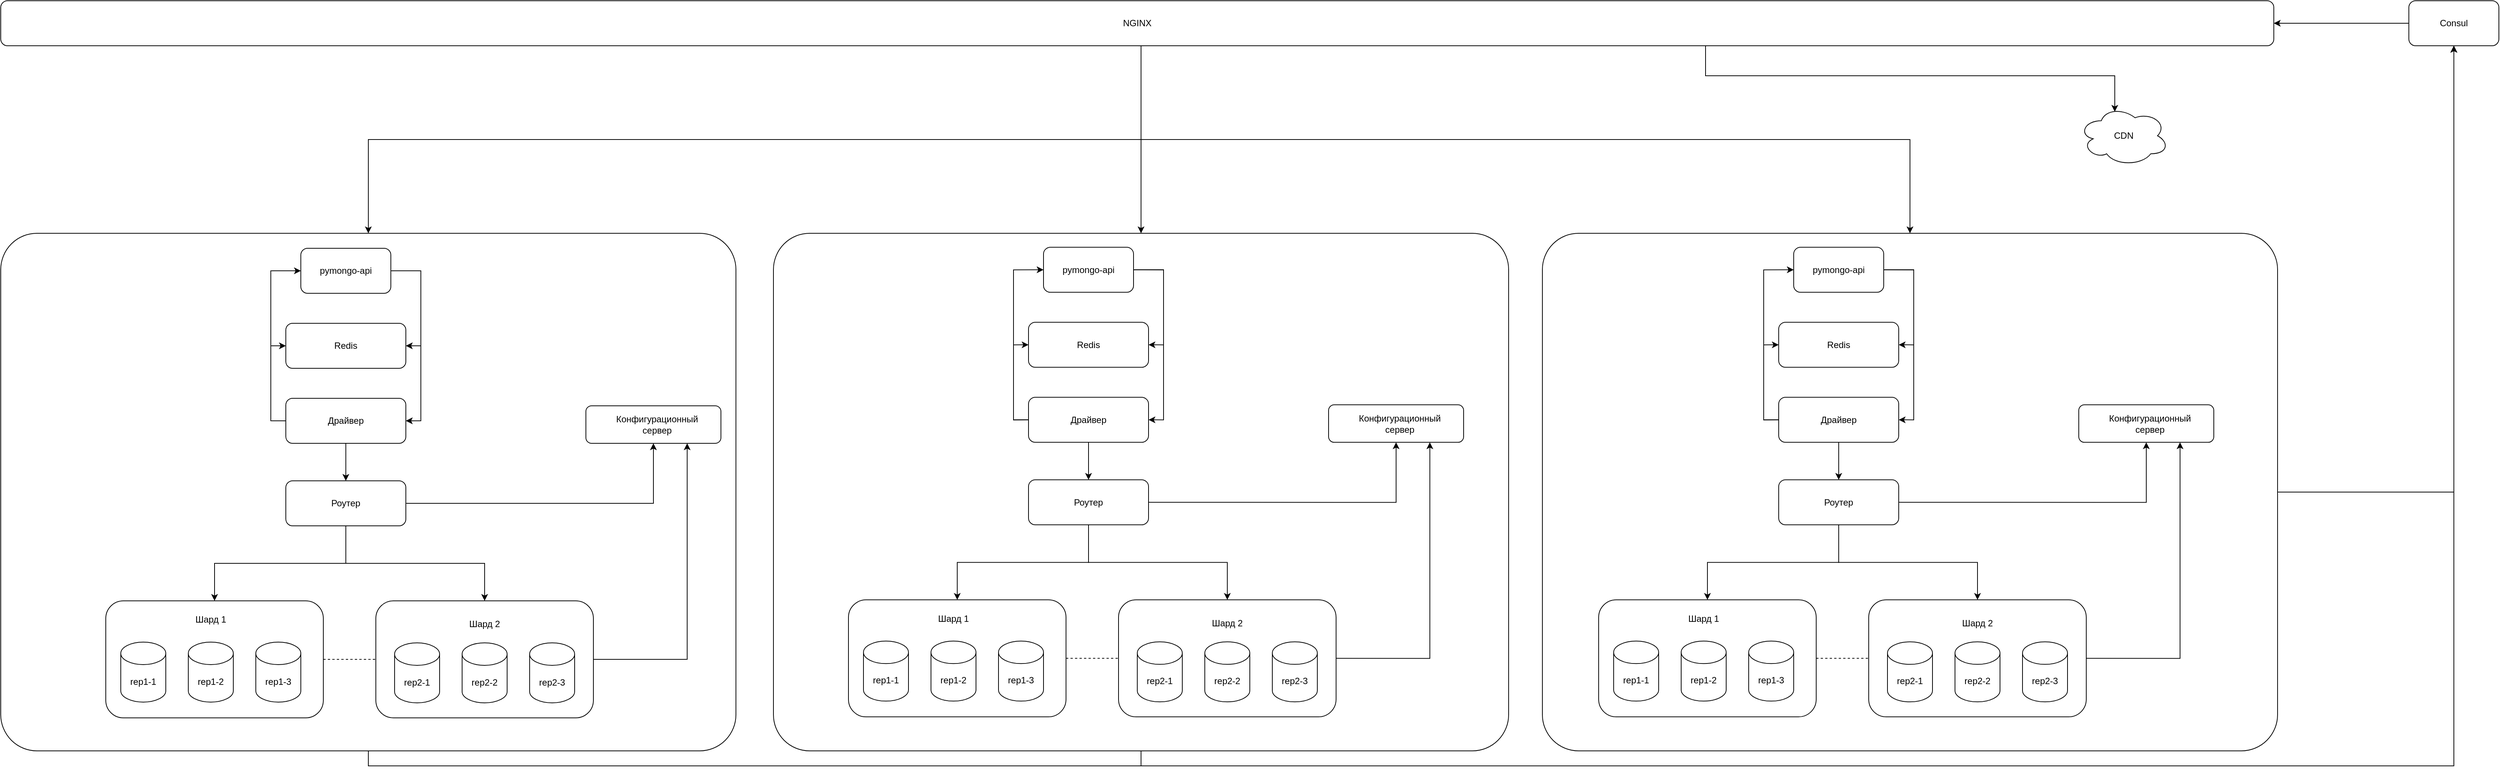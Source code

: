 <mxfile version="24.8.6">
  <diagram name="Page-1" id="-H_mtQnk-PTXWXPvYvuk">
    <mxGraphModel dx="2811" dy="3497" grid="1" gridSize="10" guides="1" tooltips="1" connect="1" arrows="1" fold="1" page="1" pageScale="1" pageWidth="1169" pageHeight="827" math="0" shadow="0">
      <root>
        <mxCell id="0" />
        <mxCell id="1" parent="0" />
        <mxCell id="xBYyoejkZ6WSIW9SMxC4-131" style="edgeStyle=orthogonalEdgeStyle;rounded=0;orthogonalLoop=1;jettySize=auto;html=1;exitX=1;exitY=0.5;exitDx=0;exitDy=0;entryX=0.5;entryY=1;entryDx=0;entryDy=0;" edge="1" parent="1" source="xBYyoejkZ6WSIW9SMxC4-130" target="xBYyoejkZ6WSIW9SMxC4-31">
          <mxGeometry relative="1" as="geometry">
            <mxPoint x="4690" y="-510" as="targetPoint" />
          </mxGeometry>
        </mxCell>
        <mxCell id="xBYyoejkZ6WSIW9SMxC4-130" value="" style="rounded=1;whiteSpace=wrap;html=1;arcSize=7;" vertex="1" parent="1">
          <mxGeometry x="3475" y="-270" width="980" height="690" as="geometry" />
        </mxCell>
        <mxCell id="xBYyoejkZ6WSIW9SMxC4-132" style="edgeStyle=orthogonalEdgeStyle;rounded=0;orthogonalLoop=1;jettySize=auto;html=1;exitX=0.5;exitY=1;exitDx=0;exitDy=0;entryX=0.5;entryY=1;entryDx=0;entryDy=0;" edge="1" parent="1" source="xBYyoejkZ6WSIW9SMxC4-129" target="xBYyoejkZ6WSIW9SMxC4-31">
          <mxGeometry relative="1" as="geometry" />
        </mxCell>
        <mxCell id="xBYyoejkZ6WSIW9SMxC4-129" value="" style="rounded=1;whiteSpace=wrap;html=1;arcSize=7;" vertex="1" parent="1">
          <mxGeometry x="2450" y="-270" width="980" height="690" as="geometry" />
        </mxCell>
        <mxCell id="xBYyoejkZ6WSIW9SMxC4-133" style="edgeStyle=orthogonalEdgeStyle;rounded=0;orthogonalLoop=1;jettySize=auto;html=1;exitX=0.5;exitY=1;exitDx=0;exitDy=0;entryX=0.5;entryY=1;entryDx=0;entryDy=0;" edge="1" parent="1" source="xBYyoejkZ6WSIW9SMxC4-128" target="xBYyoejkZ6WSIW9SMxC4-31">
          <mxGeometry relative="1" as="geometry" />
        </mxCell>
        <mxCell id="xBYyoejkZ6WSIW9SMxC4-128" value="" style="rounded=1;whiteSpace=wrap;html=1;arcSize=7;" vertex="1" parent="1">
          <mxGeometry x="1420" y="-270" width="980" height="690" as="geometry" />
        </mxCell>
        <mxCell id="xBYyoejkZ6WSIW9SMxC4-10" style="edgeStyle=orthogonalEdgeStyle;rounded=0;orthogonalLoop=1;jettySize=auto;html=1;exitX=0.5;exitY=1;exitDx=0;exitDy=0;entryX=0.5;entryY=0;entryDx=0;entryDy=0;" edge="1" parent="1" source="gOR8fibHV_1EOdablUQe-8" target="gOR8fibHV_1EOdablUQe-16">
          <mxGeometry relative="1" as="geometry" />
        </mxCell>
        <mxCell id="xBYyoejkZ6WSIW9SMxC4-14" style="edgeStyle=orthogonalEdgeStyle;rounded=0;orthogonalLoop=1;jettySize=auto;html=1;exitX=1;exitY=0.5;exitDx=0;exitDy=0;entryX=0.5;entryY=1;entryDx=0;entryDy=0;" edge="1" parent="1" source="gOR8fibHV_1EOdablUQe-8" target="gOR8fibHV_1EOdablUQe-10">
          <mxGeometry relative="1" as="geometry" />
        </mxCell>
        <mxCell id="gOR8fibHV_1EOdablUQe-8" value="" style="rounded=1;whiteSpace=wrap;html=1;" parent="1" vertex="1">
          <mxGeometry x="1800" y="60" width="160" height="60" as="geometry" />
        </mxCell>
        <mxCell id="gOR8fibHV_1EOdablUQe-9" value="Роутер" style="text;html=1;align=center;verticalAlign=middle;whiteSpace=wrap;rounded=0;" parent="1" vertex="1">
          <mxGeometry x="1850" y="75" width="60" height="30" as="geometry" />
        </mxCell>
        <mxCell id="gOR8fibHV_1EOdablUQe-10" value="" style="rounded=1;whiteSpace=wrap;html=1;" parent="1" vertex="1">
          <mxGeometry x="2200" y="-40" width="180" height="50" as="geometry" />
        </mxCell>
        <mxCell id="xBYyoejkZ6WSIW9SMxC4-16" style="edgeStyle=orthogonalEdgeStyle;rounded=0;orthogonalLoop=1;jettySize=auto;html=1;exitX=1;exitY=0.5;exitDx=0;exitDy=0;entryX=0;entryY=0.5;entryDx=0;entryDy=0;dashed=1;endArrow=none;endFill=0;" edge="1" parent="1" source="gOR8fibHV_1EOdablUQe-16" target="gOR8fibHV_1EOdablUQe-19">
          <mxGeometry relative="1" as="geometry" />
        </mxCell>
        <mxCell id="gOR8fibHV_1EOdablUQe-16" value="" style="rounded=1;whiteSpace=wrap;html=1;" parent="1" vertex="1">
          <mxGeometry x="1560" y="220" width="290" height="156" as="geometry" />
        </mxCell>
        <mxCell id="gOR8fibHV_1EOdablUQe-14" value="Конфигурационный&lt;div&gt;сервер&lt;/div&gt;" style="text;html=1;align=center;verticalAlign=middle;whiteSpace=wrap;rounded=0;" parent="1" vertex="1">
          <mxGeometry x="2185" y="-30" width="220" height="30" as="geometry" />
        </mxCell>
        <mxCell id="gOR8fibHV_1EOdablUQe-15" value="rep1-1" style="shape=cylinder3;whiteSpace=wrap;html=1;boundedLbl=1;backgroundOutline=1;size=15;" parent="1" vertex="1">
          <mxGeometry x="1580" y="275" width="60" height="80" as="geometry" />
        </mxCell>
        <mxCell id="gOR8fibHV_1EOdablUQe-17" value="rep1-2" style="shape=cylinder3;whiteSpace=wrap;html=1;boundedLbl=1;backgroundOutline=1;size=15;" parent="1" vertex="1">
          <mxGeometry x="1670" y="275" width="60" height="80" as="geometry" />
        </mxCell>
        <mxCell id="gOR8fibHV_1EOdablUQe-18" value="rep1-3" style="shape=cylinder3;whiteSpace=wrap;html=1;boundedLbl=1;backgroundOutline=1;size=15;" parent="1" vertex="1">
          <mxGeometry x="1760" y="275" width="60" height="80" as="geometry" />
        </mxCell>
        <mxCell id="xBYyoejkZ6WSIW9SMxC4-15" style="edgeStyle=orthogonalEdgeStyle;rounded=0;orthogonalLoop=1;jettySize=auto;html=1;exitX=1;exitY=0.5;exitDx=0;exitDy=0;entryX=0.75;entryY=1;entryDx=0;entryDy=0;" edge="1" parent="1" source="gOR8fibHV_1EOdablUQe-19" target="gOR8fibHV_1EOdablUQe-10">
          <mxGeometry relative="1" as="geometry">
            <mxPoint x="2490" y="50" as="targetPoint" />
          </mxGeometry>
        </mxCell>
        <mxCell id="gOR8fibHV_1EOdablUQe-19" value="" style="rounded=1;whiteSpace=wrap;html=1;" parent="1" vertex="1">
          <mxGeometry x="1920" y="220" width="290" height="156" as="geometry" />
        </mxCell>
        <mxCell id="gOR8fibHV_1EOdablUQe-20" value="rep2-1" style="shape=cylinder3;whiteSpace=wrap;html=1;boundedLbl=1;backgroundOutline=1;size=15;" parent="1" vertex="1">
          <mxGeometry x="1945" y="276" width="60" height="80" as="geometry" />
        </mxCell>
        <mxCell id="gOR8fibHV_1EOdablUQe-21" value="rep2-2" style="shape=cylinder3;whiteSpace=wrap;html=1;boundedLbl=1;backgroundOutline=1;size=15;" parent="1" vertex="1">
          <mxGeometry x="2035" y="276" width="60" height="80" as="geometry" />
        </mxCell>
        <mxCell id="gOR8fibHV_1EOdablUQe-22" value="rep2-3" style="shape=cylinder3;whiteSpace=wrap;html=1;boundedLbl=1;backgroundOutline=1;size=15;" parent="1" vertex="1">
          <mxGeometry x="2125" y="276" width="60" height="80" as="geometry" />
        </mxCell>
        <mxCell id="gOR8fibHV_1EOdablUQe-23" value="Шард 1" style="text;html=1;align=center;verticalAlign=middle;whiteSpace=wrap;rounded=0;" parent="1" vertex="1">
          <mxGeometry x="1590" y="230" width="220" height="30" as="geometry" />
        </mxCell>
        <mxCell id="gOR8fibHV_1EOdablUQe-25" style="edgeStyle=orthogonalEdgeStyle;rounded=0;orthogonalLoop=1;jettySize=auto;html=1;exitX=0.5;exitY=1;exitDx=0;exitDy=0;" parent="1" source="gOR8fibHV_1EOdablUQe-19" target="gOR8fibHV_1EOdablUQe-19" edge="1">
          <mxGeometry relative="1" as="geometry" />
        </mxCell>
        <mxCell id="gOR8fibHV_1EOdablUQe-26" value="Шард 2" style="text;html=1;align=center;verticalAlign=middle;whiteSpace=wrap;rounded=0;" parent="1" vertex="1">
          <mxGeometry x="1955" y="236" width="220" height="30" as="geometry" />
        </mxCell>
        <mxCell id="xBYyoejkZ6WSIW9SMxC4-6" style="edgeStyle=orthogonalEdgeStyle;rounded=0;orthogonalLoop=1;jettySize=auto;html=1;exitX=0.5;exitY=1;exitDx=0;exitDy=0;" edge="1" parent="1" source="gOR8fibHV_1EOdablUQe-8" target="gOR8fibHV_1EOdablUQe-8">
          <mxGeometry relative="1" as="geometry" />
        </mxCell>
        <mxCell id="xBYyoejkZ6WSIW9SMxC4-13" style="edgeStyle=orthogonalEdgeStyle;rounded=0;orthogonalLoop=1;jettySize=auto;html=1;exitX=0.5;exitY=1;exitDx=0;exitDy=0;entryX=0.5;entryY=0;entryDx=0;entryDy=0;" edge="1" parent="1" source="xBYyoejkZ6WSIW9SMxC4-7" target="gOR8fibHV_1EOdablUQe-8">
          <mxGeometry relative="1" as="geometry" />
        </mxCell>
        <mxCell id="xBYyoejkZ6WSIW9SMxC4-28" style="edgeStyle=orthogonalEdgeStyle;rounded=0;orthogonalLoop=1;jettySize=auto;html=1;exitX=0;exitY=0.5;exitDx=0;exitDy=0;entryX=0;entryY=0.5;entryDx=0;entryDy=0;" edge="1" parent="1" source="xBYyoejkZ6WSIW9SMxC4-7" target="xBYyoejkZ6WSIW9SMxC4-17">
          <mxGeometry relative="1" as="geometry" />
        </mxCell>
        <mxCell id="xBYyoejkZ6WSIW9SMxC4-29" style="edgeStyle=orthogonalEdgeStyle;rounded=0;orthogonalLoop=1;jettySize=auto;html=1;exitX=0;exitY=0.5;exitDx=0;exitDy=0;entryX=0;entryY=0.5;entryDx=0;entryDy=0;" edge="1" parent="1" source="xBYyoejkZ6WSIW9SMxC4-7" target="xBYyoejkZ6WSIW9SMxC4-19">
          <mxGeometry relative="1" as="geometry" />
        </mxCell>
        <mxCell id="xBYyoejkZ6WSIW9SMxC4-7" value="" style="rounded=1;whiteSpace=wrap;html=1;" vertex="1" parent="1">
          <mxGeometry x="1800" y="-50" width="160" height="60" as="geometry" />
        </mxCell>
        <mxCell id="xBYyoejkZ6WSIW9SMxC4-8" value="Драйвер" style="text;html=1;align=center;verticalAlign=middle;whiteSpace=wrap;rounded=0;" vertex="1" parent="1">
          <mxGeometry x="1850" y="-35" width="60" height="30" as="geometry" />
        </mxCell>
        <mxCell id="xBYyoejkZ6WSIW9SMxC4-9" style="edgeStyle=orthogonalEdgeStyle;rounded=0;orthogonalLoop=1;jettySize=auto;html=1;exitX=0.5;exitY=1;exitDx=0;exitDy=0;" edge="1" parent="1" source="xBYyoejkZ6WSIW9SMxC4-7" target="xBYyoejkZ6WSIW9SMxC4-7">
          <mxGeometry relative="1" as="geometry" />
        </mxCell>
        <mxCell id="xBYyoejkZ6WSIW9SMxC4-12" style="edgeStyle=orthogonalEdgeStyle;rounded=0;orthogonalLoop=1;jettySize=auto;html=1;exitX=0.5;exitY=1;exitDx=0;exitDy=0;entryX=0.5;entryY=0;entryDx=0;entryDy=0;" edge="1" parent="1" source="gOR8fibHV_1EOdablUQe-8" target="gOR8fibHV_1EOdablUQe-19">
          <mxGeometry relative="1" as="geometry" />
        </mxCell>
        <mxCell id="xBYyoejkZ6WSIW9SMxC4-17" value="" style="rounded=1;whiteSpace=wrap;html=1;" vertex="1" parent="1">
          <mxGeometry x="1800" y="-150" width="160" height="60" as="geometry" />
        </mxCell>
        <mxCell id="xBYyoejkZ6WSIW9SMxC4-18" value="Redis" style="text;html=1;align=center;verticalAlign=middle;whiteSpace=wrap;rounded=0;" vertex="1" parent="1">
          <mxGeometry x="1850" y="-135" width="60" height="30" as="geometry" />
        </mxCell>
        <mxCell id="xBYyoejkZ6WSIW9SMxC4-26" style="edgeStyle=orthogonalEdgeStyle;rounded=0;orthogonalLoop=1;jettySize=auto;html=1;exitX=1;exitY=0.5;exitDx=0;exitDy=0;entryX=1;entryY=0.5;entryDx=0;entryDy=0;" edge="1" parent="1" source="xBYyoejkZ6WSIW9SMxC4-19" target="xBYyoejkZ6WSIW9SMxC4-17">
          <mxGeometry relative="1" as="geometry" />
        </mxCell>
        <mxCell id="xBYyoejkZ6WSIW9SMxC4-27" style="edgeStyle=orthogonalEdgeStyle;rounded=0;orthogonalLoop=1;jettySize=auto;html=1;exitX=1;exitY=0.25;exitDx=0;exitDy=0;entryX=1;entryY=0.5;entryDx=0;entryDy=0;" edge="1" parent="1" source="xBYyoejkZ6WSIW9SMxC4-19" target="xBYyoejkZ6WSIW9SMxC4-7">
          <mxGeometry relative="1" as="geometry">
            <Array as="points">
              <mxPoint x="1940" y="-220" />
              <mxPoint x="1980" y="-220" />
              <mxPoint x="1980" y="-20" />
            </Array>
          </mxGeometry>
        </mxCell>
        <mxCell id="xBYyoejkZ6WSIW9SMxC4-19" value="pymongo-api" style="rounded=1;whiteSpace=wrap;html=1;" vertex="1" parent="1">
          <mxGeometry x="1820" y="-250" width="120" height="60" as="geometry" />
        </mxCell>
        <mxCell id="xBYyoejkZ6WSIW9SMxC4-134" style="edgeStyle=orthogonalEdgeStyle;rounded=0;orthogonalLoop=1;jettySize=auto;html=1;exitX=0.502;exitY=0.977;exitDx=0;exitDy=0;entryX=0.5;entryY=0;entryDx=0;entryDy=0;exitPerimeter=0;" edge="1" parent="1" source="xBYyoejkZ6WSIW9SMxC4-30" target="xBYyoejkZ6WSIW9SMxC4-129">
          <mxGeometry relative="1" as="geometry">
            <Array as="points">
              <mxPoint x="2940" y="-521" />
            </Array>
          </mxGeometry>
        </mxCell>
        <mxCell id="xBYyoejkZ6WSIW9SMxC4-135" style="edgeStyle=orthogonalEdgeStyle;rounded=0;orthogonalLoop=1;jettySize=auto;html=1;exitX=0.5;exitY=1;exitDx=0;exitDy=0;" edge="1" parent="1" source="xBYyoejkZ6WSIW9SMxC4-30" target="xBYyoejkZ6WSIW9SMxC4-130">
          <mxGeometry relative="1" as="geometry">
            <Array as="points">
              <mxPoint x="2940" y="-520" />
              <mxPoint x="2940" y="-395" />
              <mxPoint x="3965" y="-395" />
            </Array>
          </mxGeometry>
        </mxCell>
        <mxCell id="xBYyoejkZ6WSIW9SMxC4-136" style="edgeStyle=orthogonalEdgeStyle;rounded=0;orthogonalLoop=1;jettySize=auto;html=1;exitX=0.5;exitY=1;exitDx=0;exitDy=0;entryX=0.5;entryY=0;entryDx=0;entryDy=0;" edge="1" parent="1" source="xBYyoejkZ6WSIW9SMxC4-30" target="xBYyoejkZ6WSIW9SMxC4-128">
          <mxGeometry relative="1" as="geometry">
            <Array as="points">
              <mxPoint x="2940" y="-520" />
              <mxPoint x="2940" y="-395" />
              <mxPoint x="1910" y="-395" />
            </Array>
          </mxGeometry>
        </mxCell>
        <mxCell id="xBYyoejkZ6WSIW9SMxC4-30" value="NGINX" style="rounded=1;whiteSpace=wrap;html=1;" vertex="1" parent="1">
          <mxGeometry x="1420" y="-580" width="3030" height="60" as="geometry" />
        </mxCell>
        <mxCell id="xBYyoejkZ6WSIW9SMxC4-140" style="edgeStyle=orthogonalEdgeStyle;rounded=0;orthogonalLoop=1;jettySize=auto;html=1;exitX=0;exitY=0.5;exitDx=0;exitDy=0;entryX=1;entryY=0.5;entryDx=0;entryDy=0;" edge="1" parent="1" source="xBYyoejkZ6WSIW9SMxC4-31" target="xBYyoejkZ6WSIW9SMxC4-30">
          <mxGeometry relative="1" as="geometry" />
        </mxCell>
        <mxCell id="xBYyoejkZ6WSIW9SMxC4-31" value="Consul" style="rounded=1;whiteSpace=wrap;html=1;" vertex="1" parent="1">
          <mxGeometry x="4630" y="-580" width="120" height="60" as="geometry" />
        </mxCell>
        <mxCell id="xBYyoejkZ6WSIW9SMxC4-32" style="edgeStyle=orthogonalEdgeStyle;rounded=0;orthogonalLoop=1;jettySize=auto;html=1;exitX=0.5;exitY=1;exitDx=0;exitDy=0;entryX=0.5;entryY=0;entryDx=0;entryDy=0;" edge="1" parent="1" source="xBYyoejkZ6WSIW9SMxC4-34" target="xBYyoejkZ6WSIW9SMxC4-38">
          <mxGeometry relative="1" as="geometry" />
        </mxCell>
        <mxCell id="xBYyoejkZ6WSIW9SMxC4-33" style="edgeStyle=orthogonalEdgeStyle;rounded=0;orthogonalLoop=1;jettySize=auto;html=1;exitX=1;exitY=0.5;exitDx=0;exitDy=0;entryX=0.5;entryY=1;entryDx=0;entryDy=0;" edge="1" parent="1" source="xBYyoejkZ6WSIW9SMxC4-34" target="xBYyoejkZ6WSIW9SMxC4-36">
          <mxGeometry relative="1" as="geometry" />
        </mxCell>
        <mxCell id="xBYyoejkZ6WSIW9SMxC4-34" value="" style="rounded=1;whiteSpace=wrap;html=1;" vertex="1" parent="1">
          <mxGeometry x="2790" y="58.67" width="160" height="60" as="geometry" />
        </mxCell>
        <mxCell id="xBYyoejkZ6WSIW9SMxC4-35" value="Роутер" style="text;html=1;align=center;verticalAlign=middle;whiteSpace=wrap;rounded=0;" vertex="1" parent="1">
          <mxGeometry x="2840" y="73.67" width="60" height="30" as="geometry" />
        </mxCell>
        <mxCell id="xBYyoejkZ6WSIW9SMxC4-36" value="" style="rounded=1;whiteSpace=wrap;html=1;" vertex="1" parent="1">
          <mxGeometry x="3190" y="-41.33" width="180" height="50" as="geometry" />
        </mxCell>
        <mxCell id="xBYyoejkZ6WSIW9SMxC4-37" style="edgeStyle=orthogonalEdgeStyle;rounded=0;orthogonalLoop=1;jettySize=auto;html=1;exitX=1;exitY=0.5;exitDx=0;exitDy=0;entryX=0;entryY=0.5;entryDx=0;entryDy=0;dashed=1;endArrow=none;endFill=0;" edge="1" parent="1" source="xBYyoejkZ6WSIW9SMxC4-38" target="xBYyoejkZ6WSIW9SMxC4-44">
          <mxGeometry relative="1" as="geometry" />
        </mxCell>
        <mxCell id="xBYyoejkZ6WSIW9SMxC4-38" value="" style="rounded=1;whiteSpace=wrap;html=1;" vertex="1" parent="1">
          <mxGeometry x="2550" y="218.67" width="290" height="156" as="geometry" />
        </mxCell>
        <mxCell id="xBYyoejkZ6WSIW9SMxC4-39" value="Конфигурационный&lt;div&gt;сервер&lt;/div&gt;" style="text;html=1;align=center;verticalAlign=middle;whiteSpace=wrap;rounded=0;" vertex="1" parent="1">
          <mxGeometry x="3175" y="-31.33" width="220" height="30" as="geometry" />
        </mxCell>
        <mxCell id="xBYyoejkZ6WSIW9SMxC4-40" value="rep1-1" style="shape=cylinder3;whiteSpace=wrap;html=1;boundedLbl=1;backgroundOutline=1;size=15;" vertex="1" parent="1">
          <mxGeometry x="2570" y="273.67" width="60" height="80" as="geometry" />
        </mxCell>
        <mxCell id="xBYyoejkZ6WSIW9SMxC4-41" value="rep1-2" style="shape=cylinder3;whiteSpace=wrap;html=1;boundedLbl=1;backgroundOutline=1;size=15;" vertex="1" parent="1">
          <mxGeometry x="2660" y="273.67" width="60" height="80" as="geometry" />
        </mxCell>
        <mxCell id="xBYyoejkZ6WSIW9SMxC4-42" value="rep1-3" style="shape=cylinder3;whiteSpace=wrap;html=1;boundedLbl=1;backgroundOutline=1;size=15;" vertex="1" parent="1">
          <mxGeometry x="2750" y="273.67" width="60" height="80" as="geometry" />
        </mxCell>
        <mxCell id="xBYyoejkZ6WSIW9SMxC4-43" style="edgeStyle=orthogonalEdgeStyle;rounded=0;orthogonalLoop=1;jettySize=auto;html=1;exitX=1;exitY=0.5;exitDx=0;exitDy=0;entryX=0.75;entryY=1;entryDx=0;entryDy=0;" edge="1" parent="1" source="xBYyoejkZ6WSIW9SMxC4-44" target="xBYyoejkZ6WSIW9SMxC4-36">
          <mxGeometry relative="1" as="geometry">
            <mxPoint x="3480" y="48.67" as="targetPoint" />
          </mxGeometry>
        </mxCell>
        <mxCell id="xBYyoejkZ6WSIW9SMxC4-44" value="" style="rounded=1;whiteSpace=wrap;html=1;" vertex="1" parent="1">
          <mxGeometry x="2910" y="218.67" width="290" height="156" as="geometry" />
        </mxCell>
        <mxCell id="xBYyoejkZ6WSIW9SMxC4-45" value="rep2-1" style="shape=cylinder3;whiteSpace=wrap;html=1;boundedLbl=1;backgroundOutline=1;size=15;" vertex="1" parent="1">
          <mxGeometry x="2935" y="274.67" width="60" height="80" as="geometry" />
        </mxCell>
        <mxCell id="xBYyoejkZ6WSIW9SMxC4-46" value="rep2-2" style="shape=cylinder3;whiteSpace=wrap;html=1;boundedLbl=1;backgroundOutline=1;size=15;" vertex="1" parent="1">
          <mxGeometry x="3025" y="274.67" width="60" height="80" as="geometry" />
        </mxCell>
        <mxCell id="xBYyoejkZ6WSIW9SMxC4-47" value="rep2-3" style="shape=cylinder3;whiteSpace=wrap;html=1;boundedLbl=1;backgroundOutline=1;size=15;" vertex="1" parent="1">
          <mxGeometry x="3115" y="274.67" width="60" height="80" as="geometry" />
        </mxCell>
        <mxCell id="xBYyoejkZ6WSIW9SMxC4-48" value="Шард 1" style="text;html=1;align=center;verticalAlign=middle;whiteSpace=wrap;rounded=0;" vertex="1" parent="1">
          <mxGeometry x="2580" y="228.67" width="220" height="30" as="geometry" />
        </mxCell>
        <mxCell id="xBYyoejkZ6WSIW9SMxC4-49" style="edgeStyle=orthogonalEdgeStyle;rounded=0;orthogonalLoop=1;jettySize=auto;html=1;exitX=0.5;exitY=1;exitDx=0;exitDy=0;" edge="1" parent="1" source="xBYyoejkZ6WSIW9SMxC4-44" target="xBYyoejkZ6WSIW9SMxC4-44">
          <mxGeometry relative="1" as="geometry" />
        </mxCell>
        <mxCell id="xBYyoejkZ6WSIW9SMxC4-50" value="Шард 2" style="text;html=1;align=center;verticalAlign=middle;whiteSpace=wrap;rounded=0;" vertex="1" parent="1">
          <mxGeometry x="2945" y="234.67" width="220" height="30" as="geometry" />
        </mxCell>
        <mxCell id="xBYyoejkZ6WSIW9SMxC4-51" style="edgeStyle=orthogonalEdgeStyle;rounded=0;orthogonalLoop=1;jettySize=auto;html=1;exitX=0.5;exitY=1;exitDx=0;exitDy=0;" edge="1" parent="1" source="xBYyoejkZ6WSIW9SMxC4-34" target="xBYyoejkZ6WSIW9SMxC4-34">
          <mxGeometry relative="1" as="geometry" />
        </mxCell>
        <mxCell id="xBYyoejkZ6WSIW9SMxC4-52" style="edgeStyle=orthogonalEdgeStyle;rounded=0;orthogonalLoop=1;jettySize=auto;html=1;exitX=0.5;exitY=1;exitDx=0;exitDy=0;entryX=0.5;entryY=0;entryDx=0;entryDy=0;" edge="1" parent="1" source="xBYyoejkZ6WSIW9SMxC4-55" target="xBYyoejkZ6WSIW9SMxC4-34">
          <mxGeometry relative="1" as="geometry" />
        </mxCell>
        <mxCell id="xBYyoejkZ6WSIW9SMxC4-53" style="edgeStyle=orthogonalEdgeStyle;rounded=0;orthogonalLoop=1;jettySize=auto;html=1;exitX=0;exitY=0.5;exitDx=0;exitDy=0;entryX=0;entryY=0.5;entryDx=0;entryDy=0;" edge="1" parent="1" source="xBYyoejkZ6WSIW9SMxC4-55" target="xBYyoejkZ6WSIW9SMxC4-59">
          <mxGeometry relative="1" as="geometry" />
        </mxCell>
        <mxCell id="xBYyoejkZ6WSIW9SMxC4-54" style="edgeStyle=orthogonalEdgeStyle;rounded=0;orthogonalLoop=1;jettySize=auto;html=1;exitX=0;exitY=0.5;exitDx=0;exitDy=0;entryX=0;entryY=0.5;entryDx=0;entryDy=0;" edge="1" parent="1" source="xBYyoejkZ6WSIW9SMxC4-55" target="xBYyoejkZ6WSIW9SMxC4-63">
          <mxGeometry relative="1" as="geometry" />
        </mxCell>
        <mxCell id="xBYyoejkZ6WSIW9SMxC4-55" value="" style="rounded=1;whiteSpace=wrap;html=1;" vertex="1" parent="1">
          <mxGeometry x="2790" y="-51.33" width="160" height="60" as="geometry" />
        </mxCell>
        <mxCell id="xBYyoejkZ6WSIW9SMxC4-56" value="Драйвер" style="text;html=1;align=center;verticalAlign=middle;whiteSpace=wrap;rounded=0;" vertex="1" parent="1">
          <mxGeometry x="2840" y="-36.33" width="60" height="30" as="geometry" />
        </mxCell>
        <mxCell id="xBYyoejkZ6WSIW9SMxC4-57" style="edgeStyle=orthogonalEdgeStyle;rounded=0;orthogonalLoop=1;jettySize=auto;html=1;exitX=0.5;exitY=1;exitDx=0;exitDy=0;" edge="1" parent="1" source="xBYyoejkZ6WSIW9SMxC4-55" target="xBYyoejkZ6WSIW9SMxC4-55">
          <mxGeometry relative="1" as="geometry" />
        </mxCell>
        <mxCell id="xBYyoejkZ6WSIW9SMxC4-58" style="edgeStyle=orthogonalEdgeStyle;rounded=0;orthogonalLoop=1;jettySize=auto;html=1;exitX=0.5;exitY=1;exitDx=0;exitDy=0;entryX=0.5;entryY=0;entryDx=0;entryDy=0;" edge="1" parent="1" source="xBYyoejkZ6WSIW9SMxC4-34" target="xBYyoejkZ6WSIW9SMxC4-44">
          <mxGeometry relative="1" as="geometry" />
        </mxCell>
        <mxCell id="xBYyoejkZ6WSIW9SMxC4-59" value="" style="rounded=1;whiteSpace=wrap;html=1;" vertex="1" parent="1">
          <mxGeometry x="2790" y="-151.33" width="160" height="60" as="geometry" />
        </mxCell>
        <mxCell id="xBYyoejkZ6WSIW9SMxC4-60" value="Redis" style="text;html=1;align=center;verticalAlign=middle;whiteSpace=wrap;rounded=0;" vertex="1" parent="1">
          <mxGeometry x="2840" y="-136.33" width="60" height="30" as="geometry" />
        </mxCell>
        <mxCell id="xBYyoejkZ6WSIW9SMxC4-61" style="edgeStyle=orthogonalEdgeStyle;rounded=0;orthogonalLoop=1;jettySize=auto;html=1;exitX=1;exitY=0.5;exitDx=0;exitDy=0;entryX=1;entryY=0.5;entryDx=0;entryDy=0;" edge="1" parent="1" source="xBYyoejkZ6WSIW9SMxC4-63" target="xBYyoejkZ6WSIW9SMxC4-59">
          <mxGeometry relative="1" as="geometry" />
        </mxCell>
        <mxCell id="xBYyoejkZ6WSIW9SMxC4-62" style="edgeStyle=orthogonalEdgeStyle;rounded=0;orthogonalLoop=1;jettySize=auto;html=1;exitX=1;exitY=0.25;exitDx=0;exitDy=0;entryX=1;entryY=0.5;entryDx=0;entryDy=0;" edge="1" parent="1" source="xBYyoejkZ6WSIW9SMxC4-63" target="xBYyoejkZ6WSIW9SMxC4-55">
          <mxGeometry relative="1" as="geometry">
            <Array as="points">
              <mxPoint x="2930" y="-221.33" />
              <mxPoint x="2970" y="-221.33" />
              <mxPoint x="2970" y="-21.33" />
            </Array>
          </mxGeometry>
        </mxCell>
        <mxCell id="xBYyoejkZ6WSIW9SMxC4-63" value="pymongo-api" style="rounded=1;whiteSpace=wrap;html=1;" vertex="1" parent="1">
          <mxGeometry x="2810" y="-251.33" width="120" height="60" as="geometry" />
        </mxCell>
        <mxCell id="xBYyoejkZ6WSIW9SMxC4-64" style="edgeStyle=orthogonalEdgeStyle;rounded=0;orthogonalLoop=1;jettySize=auto;html=1;exitX=0.5;exitY=1;exitDx=0;exitDy=0;entryX=0.5;entryY=0;entryDx=0;entryDy=0;" edge="1" parent="1" source="xBYyoejkZ6WSIW9SMxC4-66" target="xBYyoejkZ6WSIW9SMxC4-70">
          <mxGeometry relative="1" as="geometry" />
        </mxCell>
        <mxCell id="xBYyoejkZ6WSIW9SMxC4-65" style="edgeStyle=orthogonalEdgeStyle;rounded=0;orthogonalLoop=1;jettySize=auto;html=1;exitX=1;exitY=0.5;exitDx=0;exitDy=0;entryX=0.5;entryY=1;entryDx=0;entryDy=0;" edge="1" parent="1" source="xBYyoejkZ6WSIW9SMxC4-66" target="xBYyoejkZ6WSIW9SMxC4-68">
          <mxGeometry relative="1" as="geometry" />
        </mxCell>
        <mxCell id="xBYyoejkZ6WSIW9SMxC4-66" value="" style="rounded=1;whiteSpace=wrap;html=1;" vertex="1" parent="1">
          <mxGeometry x="3790" y="58.67" width="160" height="60" as="geometry" />
        </mxCell>
        <mxCell id="xBYyoejkZ6WSIW9SMxC4-67" value="Роутер" style="text;html=1;align=center;verticalAlign=middle;whiteSpace=wrap;rounded=0;" vertex="1" parent="1">
          <mxGeometry x="3840" y="73.67" width="60" height="30" as="geometry" />
        </mxCell>
        <mxCell id="xBYyoejkZ6WSIW9SMxC4-68" value="" style="rounded=1;whiteSpace=wrap;html=1;" vertex="1" parent="1">
          <mxGeometry x="4190" y="-41.33" width="180" height="50" as="geometry" />
        </mxCell>
        <mxCell id="xBYyoejkZ6WSIW9SMxC4-69" style="edgeStyle=orthogonalEdgeStyle;rounded=0;orthogonalLoop=1;jettySize=auto;html=1;exitX=1;exitY=0.5;exitDx=0;exitDy=0;entryX=0;entryY=0.5;entryDx=0;entryDy=0;dashed=1;endArrow=none;endFill=0;" edge="1" parent="1" source="xBYyoejkZ6WSIW9SMxC4-70" target="xBYyoejkZ6WSIW9SMxC4-76">
          <mxGeometry relative="1" as="geometry" />
        </mxCell>
        <mxCell id="xBYyoejkZ6WSIW9SMxC4-70" value="" style="rounded=1;whiteSpace=wrap;html=1;" vertex="1" parent="1">
          <mxGeometry x="3550" y="218.67" width="290" height="156" as="geometry" />
        </mxCell>
        <mxCell id="xBYyoejkZ6WSIW9SMxC4-71" value="Конфигурационный&lt;div&gt;сервер&lt;/div&gt;" style="text;html=1;align=center;verticalAlign=middle;whiteSpace=wrap;rounded=0;" vertex="1" parent="1">
          <mxGeometry x="4175" y="-31.33" width="220" height="30" as="geometry" />
        </mxCell>
        <mxCell id="xBYyoejkZ6WSIW9SMxC4-72" value="rep1-1" style="shape=cylinder3;whiteSpace=wrap;html=1;boundedLbl=1;backgroundOutline=1;size=15;" vertex="1" parent="1">
          <mxGeometry x="3570" y="273.67" width="60" height="80" as="geometry" />
        </mxCell>
        <mxCell id="xBYyoejkZ6WSIW9SMxC4-73" value="rep1-2" style="shape=cylinder3;whiteSpace=wrap;html=1;boundedLbl=1;backgroundOutline=1;size=15;" vertex="1" parent="1">
          <mxGeometry x="3660" y="273.67" width="60" height="80" as="geometry" />
        </mxCell>
        <mxCell id="xBYyoejkZ6WSIW9SMxC4-74" value="rep1-3" style="shape=cylinder3;whiteSpace=wrap;html=1;boundedLbl=1;backgroundOutline=1;size=15;" vertex="1" parent="1">
          <mxGeometry x="3750" y="273.67" width="60" height="80" as="geometry" />
        </mxCell>
        <mxCell id="xBYyoejkZ6WSIW9SMxC4-75" style="edgeStyle=orthogonalEdgeStyle;rounded=0;orthogonalLoop=1;jettySize=auto;html=1;exitX=1;exitY=0.5;exitDx=0;exitDy=0;entryX=0.75;entryY=1;entryDx=0;entryDy=0;" edge="1" parent="1" source="xBYyoejkZ6WSIW9SMxC4-76" target="xBYyoejkZ6WSIW9SMxC4-68">
          <mxGeometry relative="1" as="geometry">
            <mxPoint x="4480" y="48.67" as="targetPoint" />
          </mxGeometry>
        </mxCell>
        <mxCell id="xBYyoejkZ6WSIW9SMxC4-76" value="" style="rounded=1;whiteSpace=wrap;html=1;" vertex="1" parent="1">
          <mxGeometry x="3910" y="218.67" width="290" height="156" as="geometry" />
        </mxCell>
        <mxCell id="xBYyoejkZ6WSIW9SMxC4-77" value="rep2-1" style="shape=cylinder3;whiteSpace=wrap;html=1;boundedLbl=1;backgroundOutline=1;size=15;" vertex="1" parent="1">
          <mxGeometry x="3935" y="274.67" width="60" height="80" as="geometry" />
        </mxCell>
        <mxCell id="xBYyoejkZ6WSIW9SMxC4-78" value="rep2-2" style="shape=cylinder3;whiteSpace=wrap;html=1;boundedLbl=1;backgroundOutline=1;size=15;" vertex="1" parent="1">
          <mxGeometry x="4025" y="274.67" width="60" height="80" as="geometry" />
        </mxCell>
        <mxCell id="xBYyoejkZ6WSIW9SMxC4-79" value="rep2-3" style="shape=cylinder3;whiteSpace=wrap;html=1;boundedLbl=1;backgroundOutline=1;size=15;" vertex="1" parent="1">
          <mxGeometry x="4115" y="274.67" width="60" height="80" as="geometry" />
        </mxCell>
        <mxCell id="xBYyoejkZ6WSIW9SMxC4-80" value="Шард 1" style="text;html=1;align=center;verticalAlign=middle;whiteSpace=wrap;rounded=0;" vertex="1" parent="1">
          <mxGeometry x="3580" y="228.67" width="220" height="30" as="geometry" />
        </mxCell>
        <mxCell id="xBYyoejkZ6WSIW9SMxC4-81" style="edgeStyle=orthogonalEdgeStyle;rounded=0;orthogonalLoop=1;jettySize=auto;html=1;exitX=0.5;exitY=1;exitDx=0;exitDy=0;" edge="1" parent="1" source="xBYyoejkZ6WSIW9SMxC4-76" target="xBYyoejkZ6WSIW9SMxC4-76">
          <mxGeometry relative="1" as="geometry" />
        </mxCell>
        <mxCell id="xBYyoejkZ6WSIW9SMxC4-82" value="Шард 2" style="text;html=1;align=center;verticalAlign=middle;whiteSpace=wrap;rounded=0;" vertex="1" parent="1">
          <mxGeometry x="3945" y="234.67" width="220" height="30" as="geometry" />
        </mxCell>
        <mxCell id="xBYyoejkZ6WSIW9SMxC4-83" style="edgeStyle=orthogonalEdgeStyle;rounded=0;orthogonalLoop=1;jettySize=auto;html=1;exitX=0.5;exitY=1;exitDx=0;exitDy=0;" edge="1" parent="1" source="xBYyoejkZ6WSIW9SMxC4-66" target="xBYyoejkZ6WSIW9SMxC4-66">
          <mxGeometry relative="1" as="geometry" />
        </mxCell>
        <mxCell id="xBYyoejkZ6WSIW9SMxC4-84" style="edgeStyle=orthogonalEdgeStyle;rounded=0;orthogonalLoop=1;jettySize=auto;html=1;exitX=0.5;exitY=1;exitDx=0;exitDy=0;entryX=0.5;entryY=0;entryDx=0;entryDy=0;" edge="1" parent="1" source="xBYyoejkZ6WSIW9SMxC4-87" target="xBYyoejkZ6WSIW9SMxC4-66">
          <mxGeometry relative="1" as="geometry" />
        </mxCell>
        <mxCell id="xBYyoejkZ6WSIW9SMxC4-85" style="edgeStyle=orthogonalEdgeStyle;rounded=0;orthogonalLoop=1;jettySize=auto;html=1;exitX=0;exitY=0.5;exitDx=0;exitDy=0;entryX=0;entryY=0.5;entryDx=0;entryDy=0;" edge="1" parent="1" source="xBYyoejkZ6WSIW9SMxC4-87" target="xBYyoejkZ6WSIW9SMxC4-91">
          <mxGeometry relative="1" as="geometry" />
        </mxCell>
        <mxCell id="xBYyoejkZ6WSIW9SMxC4-86" style="edgeStyle=orthogonalEdgeStyle;rounded=0;orthogonalLoop=1;jettySize=auto;html=1;exitX=0;exitY=0.5;exitDx=0;exitDy=0;entryX=0;entryY=0.5;entryDx=0;entryDy=0;" edge="1" parent="1" source="xBYyoejkZ6WSIW9SMxC4-87" target="xBYyoejkZ6WSIW9SMxC4-95">
          <mxGeometry relative="1" as="geometry" />
        </mxCell>
        <mxCell id="xBYyoejkZ6WSIW9SMxC4-87" value="" style="rounded=1;whiteSpace=wrap;html=1;" vertex="1" parent="1">
          <mxGeometry x="3790" y="-51.33" width="160" height="60" as="geometry" />
        </mxCell>
        <mxCell id="xBYyoejkZ6WSIW9SMxC4-88" value="Драйвер" style="text;html=1;align=center;verticalAlign=middle;whiteSpace=wrap;rounded=0;" vertex="1" parent="1">
          <mxGeometry x="3840" y="-36.33" width="60" height="30" as="geometry" />
        </mxCell>
        <mxCell id="xBYyoejkZ6WSIW9SMxC4-89" style="edgeStyle=orthogonalEdgeStyle;rounded=0;orthogonalLoop=1;jettySize=auto;html=1;exitX=0.5;exitY=1;exitDx=0;exitDy=0;" edge="1" parent="1" source="xBYyoejkZ6WSIW9SMxC4-87" target="xBYyoejkZ6WSIW9SMxC4-87">
          <mxGeometry relative="1" as="geometry" />
        </mxCell>
        <mxCell id="xBYyoejkZ6WSIW9SMxC4-90" style="edgeStyle=orthogonalEdgeStyle;rounded=0;orthogonalLoop=1;jettySize=auto;html=1;exitX=0.5;exitY=1;exitDx=0;exitDy=0;entryX=0.5;entryY=0;entryDx=0;entryDy=0;" edge="1" parent="1" source="xBYyoejkZ6WSIW9SMxC4-66" target="xBYyoejkZ6WSIW9SMxC4-76">
          <mxGeometry relative="1" as="geometry" />
        </mxCell>
        <mxCell id="xBYyoejkZ6WSIW9SMxC4-91" value="" style="rounded=1;whiteSpace=wrap;html=1;" vertex="1" parent="1">
          <mxGeometry x="3790" y="-151.33" width="160" height="60" as="geometry" />
        </mxCell>
        <mxCell id="xBYyoejkZ6WSIW9SMxC4-92" value="Redis" style="text;html=1;align=center;verticalAlign=middle;whiteSpace=wrap;rounded=0;" vertex="1" parent="1">
          <mxGeometry x="3840" y="-136.33" width="60" height="30" as="geometry" />
        </mxCell>
        <mxCell id="xBYyoejkZ6WSIW9SMxC4-93" style="edgeStyle=orthogonalEdgeStyle;rounded=0;orthogonalLoop=1;jettySize=auto;html=1;exitX=1;exitY=0.5;exitDx=0;exitDy=0;entryX=1;entryY=0.5;entryDx=0;entryDy=0;" edge="1" parent="1" source="xBYyoejkZ6WSIW9SMxC4-95" target="xBYyoejkZ6WSIW9SMxC4-91">
          <mxGeometry relative="1" as="geometry" />
        </mxCell>
        <mxCell id="xBYyoejkZ6WSIW9SMxC4-94" style="edgeStyle=orthogonalEdgeStyle;rounded=0;orthogonalLoop=1;jettySize=auto;html=1;exitX=1;exitY=0.25;exitDx=0;exitDy=0;entryX=1;entryY=0.5;entryDx=0;entryDy=0;" edge="1" parent="1" source="xBYyoejkZ6WSIW9SMxC4-95" target="xBYyoejkZ6WSIW9SMxC4-87">
          <mxGeometry relative="1" as="geometry">
            <Array as="points">
              <mxPoint x="3930" y="-221.33" />
              <mxPoint x="3970" y="-221.33" />
              <mxPoint x="3970" y="-21.33" />
            </Array>
          </mxGeometry>
        </mxCell>
        <mxCell id="xBYyoejkZ6WSIW9SMxC4-95" value="pymongo-api" style="rounded=1;whiteSpace=wrap;html=1;" vertex="1" parent="1">
          <mxGeometry x="3810" y="-251.33" width="120" height="60" as="geometry" />
        </mxCell>
        <mxCell id="xBYyoejkZ6WSIW9SMxC4-137" value="" style="ellipse;shape=cloud;whiteSpace=wrap;html=1;" vertex="1" parent="1">
          <mxGeometry x="4190" y="-440" width="120" height="80" as="geometry" />
        </mxCell>
        <mxCell id="xBYyoejkZ6WSIW9SMxC4-138" value="CDN" style="text;html=1;align=center;verticalAlign=middle;whiteSpace=wrap;rounded=0;" vertex="1" parent="1">
          <mxGeometry x="4220" y="-415" width="60" height="30" as="geometry" />
        </mxCell>
        <mxCell id="xBYyoejkZ6WSIW9SMxC4-139" style="edgeStyle=orthogonalEdgeStyle;rounded=0;orthogonalLoop=1;jettySize=auto;html=1;exitX=0.75;exitY=1;exitDx=0;exitDy=0;entryX=0.4;entryY=0.1;entryDx=0;entryDy=0;entryPerimeter=0;" edge="1" parent="1" source="xBYyoejkZ6WSIW9SMxC4-30" target="xBYyoejkZ6WSIW9SMxC4-137">
          <mxGeometry relative="1" as="geometry" />
        </mxCell>
      </root>
    </mxGraphModel>
  </diagram>
</mxfile>
